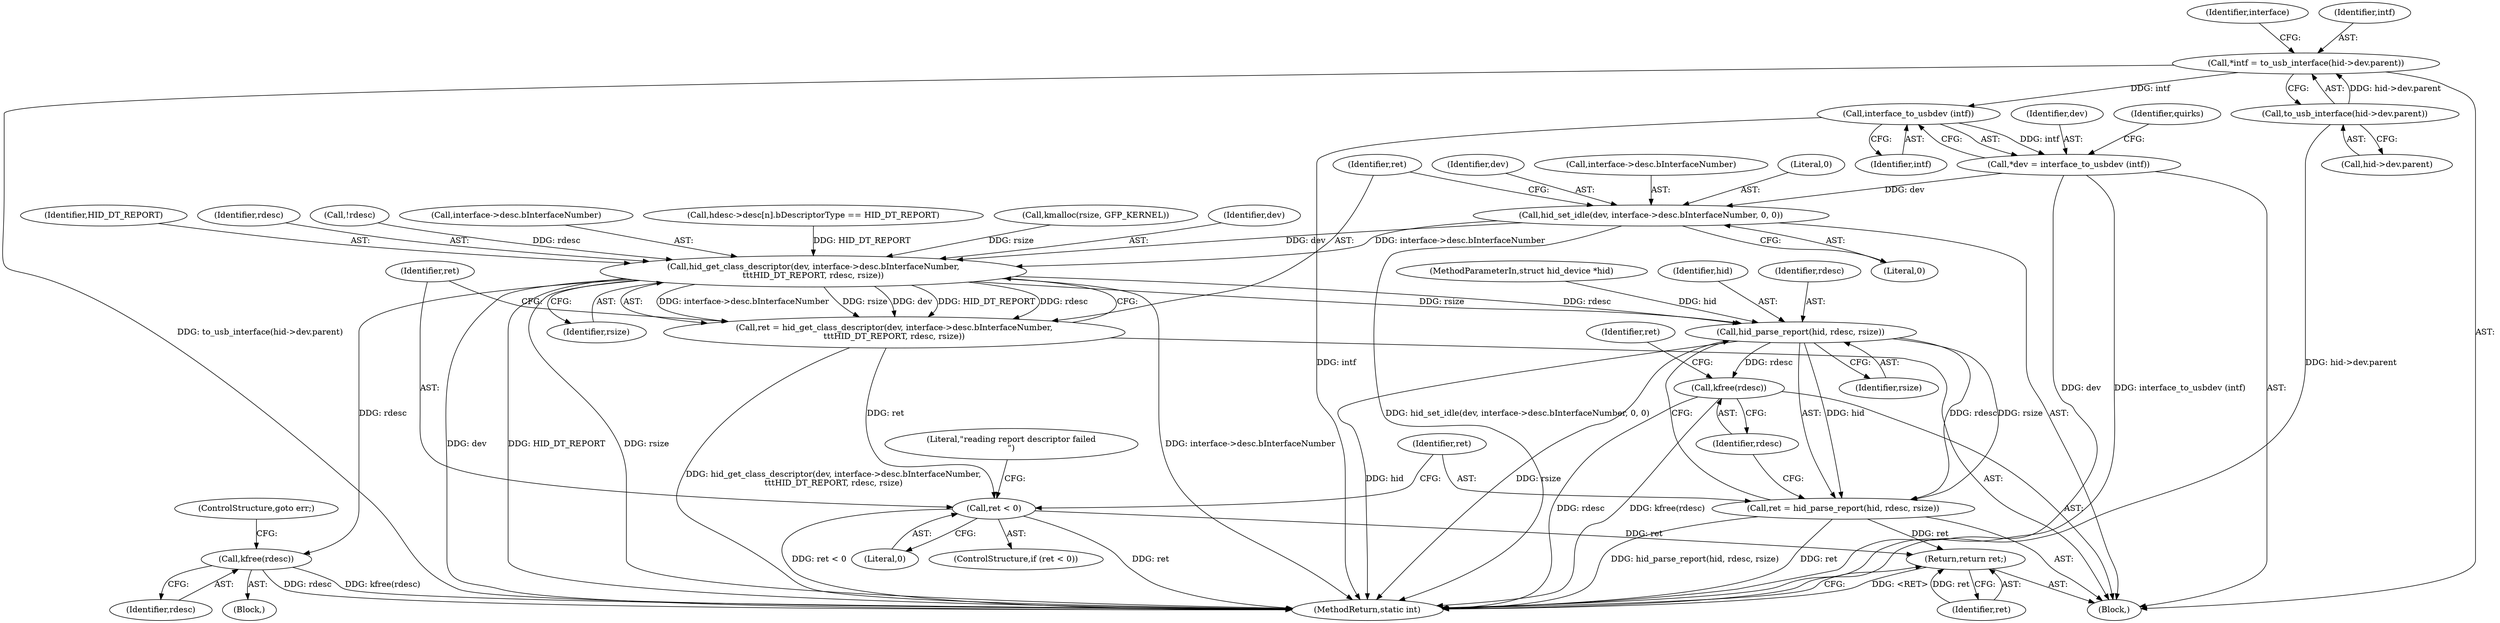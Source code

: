 digraph "0_linux_f043bfc98c193c284e2cd768fefabe18ac2fed9b@pointer" {
"1000122" [label="(Call,interface_to_usbdev (intf))"];
"1000105" [label="(Call,*intf = to_usb_interface(hid->dev.parent))"];
"1000107" [label="(Call,to_usb_interface(hid->dev.parent))"];
"1000120" [label="(Call,*dev = interface_to_usbdev (intf))"];
"1000314" [label="(Call,hid_set_idle(dev, interface->desc.bInterfaceNumber, 0, 0))"];
"1000325" [label="(Call,hid_get_class_descriptor(dev, interface->desc.bInterfaceNumber,\n\t\t\tHID_DT_REPORT, rdesc, rsize))"];
"1000323" [label="(Call,ret = hid_get_class_descriptor(dev, interface->desc.bInterfaceNumber,\n\t\t\tHID_DT_REPORT, rdesc, rsize))"];
"1000336" [label="(Call,ret < 0)"];
"1000367" [label="(Return,return ret;)"];
"1000342" [label="(Call,kfree(rdesc))"];
"1000347" [label="(Call,hid_parse_report(hid, rdesc, rsize))"];
"1000345" [label="(Call,ret = hid_parse_report(hid, rdesc, rsize))"];
"1000351" [label="(Call,kfree(rdesc))"];
"1000368" [label="(Identifier,ret)"];
"1000336" [label="(Call,ret < 0)"];
"1000333" [label="(Identifier,rdesc)"];
"1000315" [label="(Identifier,dev)"];
"1000316" [label="(Call,interface->desc.bInterfaceNumber)"];
"1000309" [label="(Call,!rdesc)"];
"1000351" [label="(Call,kfree(rdesc))"];
"1000369" [label="(MethodReturn,static int)"];
"1000321" [label="(Literal,0)"];
"1000325" [label="(Call,hid_get_class_descriptor(dev, interface->desc.bInterfaceNumber,\n\t\t\tHID_DT_REPORT, rdesc, rsize))"];
"1000122" [label="(Call,interface_to_usbdev (intf))"];
"1000345" [label="(Call,ret = hid_parse_report(hid, rdesc, rsize))"];
"1000367" [label="(Return,return ret;)"];
"1000342" [label="(Call,kfree(rdesc))"];
"1000327" [label="(Call,interface->desc.bInterfaceNumber)"];
"1000322" [label="(Literal,0)"];
"1000346" [label="(Identifier,ret)"];
"1000120" [label="(Call,*dev = interface_to_usbdev (intf))"];
"1000108" [label="(Call,hid->dev.parent)"];
"1000270" [label="(Call,hdesc->desc[n].bDescriptorType == HID_DT_REPORT)"];
"1000323" [label="(Call,ret = hid_get_class_descriptor(dev, interface->desc.bInterfaceNumber,\n\t\t\tHID_DT_REPORT, rdesc, rsize))"];
"1000354" [label="(Identifier,ret)"];
"1000324" [label="(Identifier,ret)"];
"1000348" [label="(Identifier,hid)"];
"1000334" [label="(Identifier,rsize)"];
"1000305" [label="(Call,kmalloc(rsize, GFP_KERNEL))"];
"1000337" [label="(Identifier,ret)"];
"1000335" [label="(ControlStructure,if (ret < 0))"];
"1000107" [label="(Call,to_usb_interface(hid->dev.parent))"];
"1000326" [label="(Identifier,dev)"];
"1000352" [label="(Identifier,rdesc)"];
"1000127" [label="(Identifier,quirks)"];
"1000115" [label="(Identifier,interface)"];
"1000341" [label="(Literal,\"reading report descriptor failed\n\")"];
"1000332" [label="(Identifier,HID_DT_REPORT)"];
"1000121" [label="(Identifier,dev)"];
"1000343" [label="(Identifier,rdesc)"];
"1000106" [label="(Identifier,intf)"];
"1000105" [label="(Call,*intf = to_usb_interface(hid->dev.parent))"];
"1000350" [label="(Identifier,rsize)"];
"1000338" [label="(Literal,0)"];
"1000123" [label="(Identifier,intf)"];
"1000347" [label="(Call,hid_parse_report(hid, rdesc, rsize))"];
"1000349" [label="(Identifier,rdesc)"];
"1000103" [label="(Block,)"];
"1000102" [label="(MethodParameterIn,struct hid_device *hid)"];
"1000314" [label="(Call,hid_set_idle(dev, interface->desc.bInterfaceNumber, 0, 0))"];
"1000344" [label="(ControlStructure,goto err;)"];
"1000339" [label="(Block,)"];
"1000122" -> "1000120"  [label="AST: "];
"1000122" -> "1000123"  [label="CFG: "];
"1000123" -> "1000122"  [label="AST: "];
"1000120" -> "1000122"  [label="CFG: "];
"1000122" -> "1000369"  [label="DDG: intf"];
"1000122" -> "1000120"  [label="DDG: intf"];
"1000105" -> "1000122"  [label="DDG: intf"];
"1000105" -> "1000103"  [label="AST: "];
"1000105" -> "1000107"  [label="CFG: "];
"1000106" -> "1000105"  [label="AST: "];
"1000107" -> "1000105"  [label="AST: "];
"1000115" -> "1000105"  [label="CFG: "];
"1000105" -> "1000369"  [label="DDG: to_usb_interface(hid->dev.parent)"];
"1000107" -> "1000105"  [label="DDG: hid->dev.parent"];
"1000107" -> "1000108"  [label="CFG: "];
"1000108" -> "1000107"  [label="AST: "];
"1000107" -> "1000369"  [label="DDG: hid->dev.parent"];
"1000120" -> "1000103"  [label="AST: "];
"1000121" -> "1000120"  [label="AST: "];
"1000127" -> "1000120"  [label="CFG: "];
"1000120" -> "1000369"  [label="DDG: dev"];
"1000120" -> "1000369"  [label="DDG: interface_to_usbdev (intf)"];
"1000120" -> "1000314"  [label="DDG: dev"];
"1000314" -> "1000103"  [label="AST: "];
"1000314" -> "1000322"  [label="CFG: "];
"1000315" -> "1000314"  [label="AST: "];
"1000316" -> "1000314"  [label="AST: "];
"1000321" -> "1000314"  [label="AST: "];
"1000322" -> "1000314"  [label="AST: "];
"1000324" -> "1000314"  [label="CFG: "];
"1000314" -> "1000369"  [label="DDG: hid_set_idle(dev, interface->desc.bInterfaceNumber, 0, 0)"];
"1000314" -> "1000325"  [label="DDG: dev"];
"1000314" -> "1000325"  [label="DDG: interface->desc.bInterfaceNumber"];
"1000325" -> "1000323"  [label="AST: "];
"1000325" -> "1000334"  [label="CFG: "];
"1000326" -> "1000325"  [label="AST: "];
"1000327" -> "1000325"  [label="AST: "];
"1000332" -> "1000325"  [label="AST: "];
"1000333" -> "1000325"  [label="AST: "];
"1000334" -> "1000325"  [label="AST: "];
"1000323" -> "1000325"  [label="CFG: "];
"1000325" -> "1000369"  [label="DDG: dev"];
"1000325" -> "1000369"  [label="DDG: rsize"];
"1000325" -> "1000369"  [label="DDG: HID_DT_REPORT"];
"1000325" -> "1000369"  [label="DDG: interface->desc.bInterfaceNumber"];
"1000325" -> "1000323"  [label="DDG: interface->desc.bInterfaceNumber"];
"1000325" -> "1000323"  [label="DDG: rsize"];
"1000325" -> "1000323"  [label="DDG: dev"];
"1000325" -> "1000323"  [label="DDG: HID_DT_REPORT"];
"1000325" -> "1000323"  [label="DDG: rdesc"];
"1000270" -> "1000325"  [label="DDG: HID_DT_REPORT"];
"1000309" -> "1000325"  [label="DDG: rdesc"];
"1000305" -> "1000325"  [label="DDG: rsize"];
"1000325" -> "1000342"  [label="DDG: rdesc"];
"1000325" -> "1000347"  [label="DDG: rdesc"];
"1000325" -> "1000347"  [label="DDG: rsize"];
"1000323" -> "1000103"  [label="AST: "];
"1000324" -> "1000323"  [label="AST: "];
"1000337" -> "1000323"  [label="CFG: "];
"1000323" -> "1000369"  [label="DDG: hid_get_class_descriptor(dev, interface->desc.bInterfaceNumber,\n\t\t\tHID_DT_REPORT, rdesc, rsize)"];
"1000323" -> "1000336"  [label="DDG: ret"];
"1000336" -> "1000335"  [label="AST: "];
"1000336" -> "1000338"  [label="CFG: "];
"1000337" -> "1000336"  [label="AST: "];
"1000338" -> "1000336"  [label="AST: "];
"1000341" -> "1000336"  [label="CFG: "];
"1000346" -> "1000336"  [label="CFG: "];
"1000336" -> "1000369"  [label="DDG: ret < 0"];
"1000336" -> "1000369"  [label="DDG: ret"];
"1000336" -> "1000367"  [label="DDG: ret"];
"1000367" -> "1000103"  [label="AST: "];
"1000367" -> "1000368"  [label="CFG: "];
"1000368" -> "1000367"  [label="AST: "];
"1000369" -> "1000367"  [label="CFG: "];
"1000367" -> "1000369"  [label="DDG: <RET>"];
"1000368" -> "1000367"  [label="DDG: ret"];
"1000345" -> "1000367"  [label="DDG: ret"];
"1000342" -> "1000339"  [label="AST: "];
"1000342" -> "1000343"  [label="CFG: "];
"1000343" -> "1000342"  [label="AST: "];
"1000344" -> "1000342"  [label="CFG: "];
"1000342" -> "1000369"  [label="DDG: rdesc"];
"1000342" -> "1000369"  [label="DDG: kfree(rdesc)"];
"1000347" -> "1000345"  [label="AST: "];
"1000347" -> "1000350"  [label="CFG: "];
"1000348" -> "1000347"  [label="AST: "];
"1000349" -> "1000347"  [label="AST: "];
"1000350" -> "1000347"  [label="AST: "];
"1000345" -> "1000347"  [label="CFG: "];
"1000347" -> "1000369"  [label="DDG: hid"];
"1000347" -> "1000369"  [label="DDG: rsize"];
"1000347" -> "1000345"  [label="DDG: hid"];
"1000347" -> "1000345"  [label="DDG: rdesc"];
"1000347" -> "1000345"  [label="DDG: rsize"];
"1000102" -> "1000347"  [label="DDG: hid"];
"1000347" -> "1000351"  [label="DDG: rdesc"];
"1000345" -> "1000103"  [label="AST: "];
"1000346" -> "1000345"  [label="AST: "];
"1000352" -> "1000345"  [label="CFG: "];
"1000345" -> "1000369"  [label="DDG: hid_parse_report(hid, rdesc, rsize)"];
"1000345" -> "1000369"  [label="DDG: ret"];
"1000351" -> "1000103"  [label="AST: "];
"1000351" -> "1000352"  [label="CFG: "];
"1000352" -> "1000351"  [label="AST: "];
"1000354" -> "1000351"  [label="CFG: "];
"1000351" -> "1000369"  [label="DDG: kfree(rdesc)"];
"1000351" -> "1000369"  [label="DDG: rdesc"];
}
